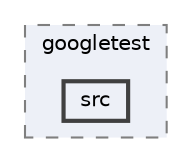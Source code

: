 digraph "/Users/yjack/GitHub/SimEvo/build/_deps/googletest-src/googletest/src"
{
 // LATEX_PDF_SIZE
  bgcolor="transparent";
  edge [fontname=Helvetica,fontsize=10,labelfontname=Helvetica,labelfontsize=10];
  node [fontname=Helvetica,fontsize=10,shape=box,height=0.2,width=0.4];
  compound=true
  subgraph clusterdir_001a0f336d1d0a6c17b1be78e41a6b36 {
    graph [ bgcolor="#edf0f7", pencolor="grey50", label="googletest", fontname=Helvetica,fontsize=10 style="filled,dashed", URL="dir_001a0f336d1d0a6c17b1be78e41a6b36.html",tooltip=""]
  dir_2ff1440f97469bf36508254a43fb786f [label="src", fillcolor="#edf0f7", color="grey25", style="filled,bold", URL="dir_2ff1440f97469bf36508254a43fb786f.html",tooltip=""];
  }
}
